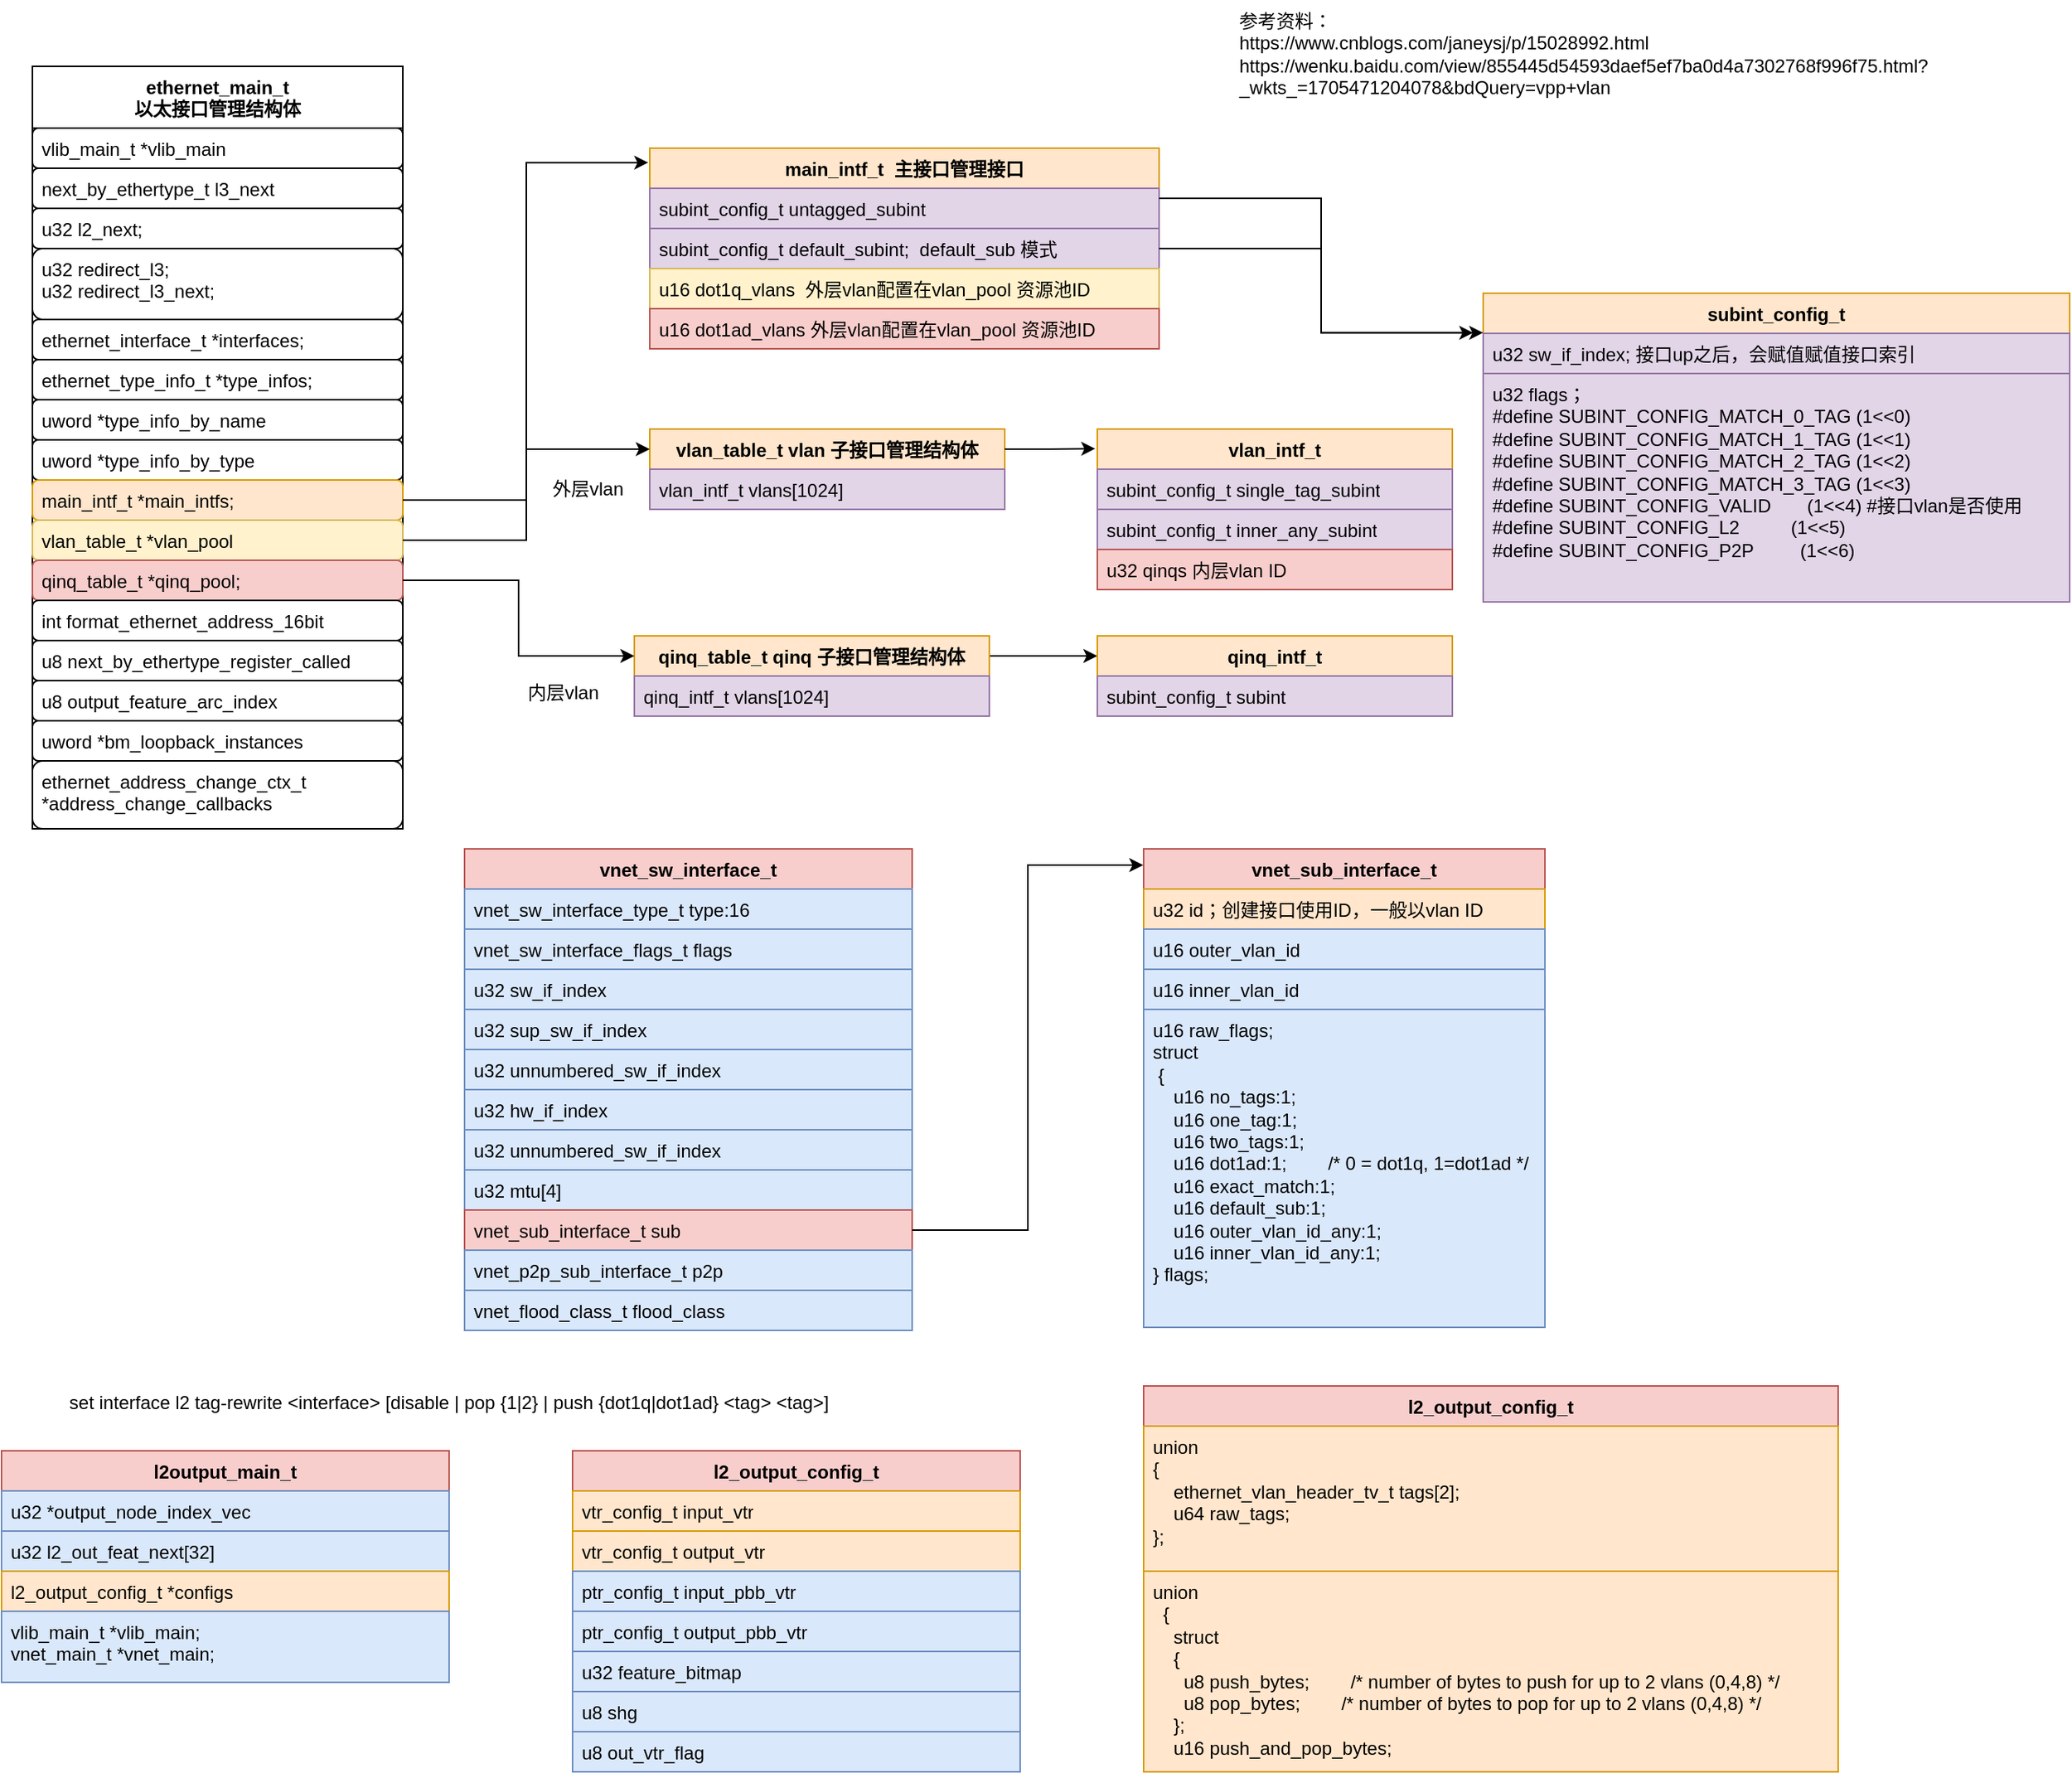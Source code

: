 <mxfile version="22.1.18" type="github">
  <diagram name="第 1 页" id="XMRFgrRb3AEoOU9a7_yg">
    <mxGraphModel dx="2074" dy="1106" grid="1" gridSize="10" guides="1" tooltips="1" connect="1" arrows="1" fold="1" page="1" pageScale="1" pageWidth="827" pageHeight="1169" math="0" shadow="0">
      <root>
        <mxCell id="0" />
        <mxCell id="1" parent="0" />
        <mxCell id="PQ3nd2OZXr9GBDzt29_k-1" value="ethernet_main_t&lt;br&gt;以太接口管理结构体" style="swimlane;fontStyle=1;align=center;verticalAlign=top;childLayout=stackLayout;horizontal=1;startSize=40;horizontalStack=0;resizeParent=1;resizeParentMax=0;resizeLast=0;collapsible=1;marginBottom=0;whiteSpace=wrap;html=1;" parent="1" vertex="1">
          <mxGeometry x="100" y="53" width="240" height="494" as="geometry" />
        </mxCell>
        <mxCell id="PQ3nd2OZXr9GBDzt29_k-2" value="vlib_main_t *vlib_main" style="text;strokeColor=default;fillColor=none;align=left;verticalAlign=top;spacingLeft=4;spacingRight=4;overflow=hidden;rotatable=0;points=[[0,0.5],[1,0.5]];portConstraint=eastwest;whiteSpace=wrap;html=1;rounded=1;" parent="PQ3nd2OZXr9GBDzt29_k-1" vertex="1">
          <mxGeometry y="40" width="240" height="26" as="geometry" />
        </mxCell>
        <mxCell id="PQ3nd2OZXr9GBDzt29_k-4" value="next_by_ethertype_t l3_next" style="text;strokeColor=default;fillColor=none;align=left;verticalAlign=top;spacingLeft=4;spacingRight=4;overflow=hidden;rotatable=0;points=[[0,0.5],[1,0.5]];portConstraint=eastwest;whiteSpace=wrap;html=1;rounded=1;" parent="PQ3nd2OZXr9GBDzt29_k-1" vertex="1">
          <mxGeometry y="66" width="240" height="26" as="geometry" />
        </mxCell>
        <mxCell id="PQ3nd2OZXr9GBDzt29_k-5" value="u32 l2_next;" style="text;strokeColor=default;fillColor=none;align=left;verticalAlign=top;spacingLeft=4;spacingRight=4;overflow=hidden;rotatable=0;points=[[0,0.5],[1,0.5]];portConstraint=eastwest;whiteSpace=wrap;html=1;rounded=1;" parent="PQ3nd2OZXr9GBDzt29_k-1" vertex="1">
          <mxGeometry y="92" width="240" height="26" as="geometry" />
        </mxCell>
        <mxCell id="PQ3nd2OZXr9GBDzt29_k-6" value="&lt;div&gt;u32 redirect_l3;&lt;/div&gt;&lt;div&gt;u32 redirect_l3_next;&lt;/div&gt;" style="text;strokeColor=default;fillColor=none;align=left;verticalAlign=top;spacingLeft=4;spacingRight=4;overflow=hidden;rotatable=0;points=[[0,0.5],[1,0.5]];portConstraint=eastwest;whiteSpace=wrap;html=1;rounded=1;" parent="PQ3nd2OZXr9GBDzt29_k-1" vertex="1">
          <mxGeometry y="118" width="240" height="46" as="geometry" />
        </mxCell>
        <mxCell id="PQ3nd2OZXr9GBDzt29_k-7" value="ethernet_interface_t *interfaces;" style="text;strokeColor=default;fillColor=none;align=left;verticalAlign=top;spacingLeft=4;spacingRight=4;overflow=hidden;rotatable=0;points=[[0,0.5],[1,0.5]];portConstraint=eastwest;whiteSpace=wrap;html=1;rounded=1;" parent="PQ3nd2OZXr9GBDzt29_k-1" vertex="1">
          <mxGeometry y="164" width="240" height="26" as="geometry" />
        </mxCell>
        <mxCell id="PQ3nd2OZXr9GBDzt29_k-8" value="ethernet_type_info_t *type_infos;" style="text;strokeColor=default;fillColor=none;align=left;verticalAlign=top;spacingLeft=4;spacingRight=4;overflow=hidden;rotatable=0;points=[[0,0.5],[1,0.5]];portConstraint=eastwest;whiteSpace=wrap;html=1;rounded=1;" parent="PQ3nd2OZXr9GBDzt29_k-1" vertex="1">
          <mxGeometry y="190" width="240" height="26" as="geometry" />
        </mxCell>
        <mxCell id="PQ3nd2OZXr9GBDzt29_k-9" value="uword *type_info_by_name" style="text;strokeColor=default;fillColor=none;align=left;verticalAlign=top;spacingLeft=4;spacingRight=4;overflow=hidden;rotatable=0;points=[[0,0.5],[1,0.5]];portConstraint=eastwest;whiteSpace=wrap;html=1;rounded=1;" parent="PQ3nd2OZXr9GBDzt29_k-1" vertex="1">
          <mxGeometry y="216" width="240" height="26" as="geometry" />
        </mxCell>
        <mxCell id="PQ3nd2OZXr9GBDzt29_k-10" value="uword *type_info_by_type" style="text;strokeColor=default;fillColor=none;align=left;verticalAlign=top;spacingLeft=4;spacingRight=4;overflow=hidden;rotatable=0;points=[[0,0.5],[1,0.5]];portConstraint=eastwest;whiteSpace=wrap;html=1;rounded=1;" parent="PQ3nd2OZXr9GBDzt29_k-1" vertex="1">
          <mxGeometry y="242" width="240" height="26" as="geometry" />
        </mxCell>
        <mxCell id="PQ3nd2OZXr9GBDzt29_k-11" value="main_intf_t *main_intfs;" style="text;strokeColor=#d79b00;fillColor=#ffe6cc;align=left;verticalAlign=top;spacingLeft=4;spacingRight=4;overflow=hidden;rotatable=0;points=[[0,0.5],[1,0.5]];portConstraint=eastwest;whiteSpace=wrap;html=1;rounded=1;" parent="PQ3nd2OZXr9GBDzt29_k-1" vertex="1">
          <mxGeometry y="268" width="240" height="26" as="geometry" />
        </mxCell>
        <mxCell id="PQ3nd2OZXr9GBDzt29_k-12" value="vlan_table_t *vlan_pool" style="text;strokeColor=#d6b656;fillColor=#fff2cc;align=left;verticalAlign=top;spacingLeft=4;spacingRight=4;overflow=hidden;rotatable=0;points=[[0,0.5],[1,0.5]];portConstraint=eastwest;whiteSpace=wrap;html=1;rounded=1;" parent="PQ3nd2OZXr9GBDzt29_k-1" vertex="1">
          <mxGeometry y="294" width="240" height="26" as="geometry" />
        </mxCell>
        <mxCell id="PQ3nd2OZXr9GBDzt29_k-13" value="qinq_table_t *qinq_pool;" style="text;strokeColor=#b85450;fillColor=#f8cecc;align=left;verticalAlign=top;spacingLeft=4;spacingRight=4;overflow=hidden;rotatable=0;points=[[0,0.5],[1,0.5]];portConstraint=eastwest;whiteSpace=wrap;html=1;rounded=1;" parent="PQ3nd2OZXr9GBDzt29_k-1" vertex="1">
          <mxGeometry y="320" width="240" height="26" as="geometry" />
        </mxCell>
        <mxCell id="PQ3nd2OZXr9GBDzt29_k-14" value="int format_ethernet_address_16bit" style="text;strokeColor=default;fillColor=none;align=left;verticalAlign=top;spacingLeft=4;spacingRight=4;overflow=hidden;rotatable=0;points=[[0,0.5],[1,0.5]];portConstraint=eastwest;whiteSpace=wrap;html=1;rounded=1;" parent="PQ3nd2OZXr9GBDzt29_k-1" vertex="1">
          <mxGeometry y="346" width="240" height="26" as="geometry" />
        </mxCell>
        <mxCell id="PQ3nd2OZXr9GBDzt29_k-15" value="u8 next_by_ethertype_register_called" style="text;strokeColor=default;fillColor=none;align=left;verticalAlign=top;spacingLeft=4;spacingRight=4;overflow=hidden;rotatable=0;points=[[0,0.5],[1,0.5]];portConstraint=eastwest;whiteSpace=wrap;html=1;rounded=1;" parent="PQ3nd2OZXr9GBDzt29_k-1" vertex="1">
          <mxGeometry y="372" width="240" height="26" as="geometry" />
        </mxCell>
        <mxCell id="PQ3nd2OZXr9GBDzt29_k-16" value="u8 output_feature_arc_index" style="text;strokeColor=default;fillColor=none;align=left;verticalAlign=top;spacingLeft=4;spacingRight=4;overflow=hidden;rotatable=0;points=[[0,0.5],[1,0.5]];portConstraint=eastwest;whiteSpace=wrap;html=1;rounded=1;" parent="PQ3nd2OZXr9GBDzt29_k-1" vertex="1">
          <mxGeometry y="398" width="240" height="26" as="geometry" />
        </mxCell>
        <mxCell id="PQ3nd2OZXr9GBDzt29_k-17" value="uword *bm_loopback_instances" style="text;strokeColor=default;fillColor=none;align=left;verticalAlign=top;spacingLeft=4;spacingRight=4;overflow=hidden;rotatable=0;points=[[0,0.5],[1,0.5]];portConstraint=eastwest;whiteSpace=wrap;html=1;rounded=1;" parent="PQ3nd2OZXr9GBDzt29_k-1" vertex="1">
          <mxGeometry y="424" width="240" height="26" as="geometry" />
        </mxCell>
        <mxCell id="PQ3nd2OZXr9GBDzt29_k-18" value="ethernet_address_change_ctx_t *address_change_callbacks" style="text;strokeColor=default;fillColor=none;align=left;verticalAlign=top;spacingLeft=4;spacingRight=4;overflow=hidden;rotatable=0;points=[[0,0.5],[1,0.5]];portConstraint=eastwest;whiteSpace=wrap;html=1;rounded=1;" parent="PQ3nd2OZXr9GBDzt29_k-1" vertex="1">
          <mxGeometry y="450" width="240" height="44" as="geometry" />
        </mxCell>
        <mxCell id="PQ3nd2OZXr9GBDzt29_k-19" value="main_intf_t&amp;nbsp; 主接口管理接口" style="swimlane;fontStyle=1;align=center;verticalAlign=top;childLayout=stackLayout;horizontal=1;startSize=26;horizontalStack=0;resizeParent=1;resizeParentMax=0;resizeLast=0;collapsible=1;marginBottom=0;whiteSpace=wrap;html=1;fillColor=#ffe6cc;strokeColor=#d79b00;" parent="1" vertex="1">
          <mxGeometry x="500" y="106" width="330" height="130" as="geometry" />
        </mxCell>
        <mxCell id="PQ3nd2OZXr9GBDzt29_k-20" value="subint_config_t untagged_subint" style="text;strokeColor=#9673a6;fillColor=#e1d5e7;align=left;verticalAlign=top;spacingLeft=4;spacingRight=4;overflow=hidden;rotatable=0;points=[[0,0.5],[1,0.5]];portConstraint=eastwest;whiteSpace=wrap;html=1;" parent="PQ3nd2OZXr9GBDzt29_k-19" vertex="1">
          <mxGeometry y="26" width="330" height="26" as="geometry" />
        </mxCell>
        <mxCell id="PQ3nd2OZXr9GBDzt29_k-22" value="subint_config_t default_subint;&amp;nbsp; default_sub 模式" style="text;strokeColor=#9673a6;fillColor=#e1d5e7;align=left;verticalAlign=top;spacingLeft=4;spacingRight=4;overflow=hidden;rotatable=0;points=[[0,0.5],[1,0.5]];portConstraint=eastwest;whiteSpace=wrap;html=1;" parent="PQ3nd2OZXr9GBDzt29_k-19" vertex="1">
          <mxGeometry y="52" width="330" height="26" as="geometry" />
        </mxCell>
        <mxCell id="PQ3nd2OZXr9GBDzt29_k-23" value="u16 dot1q_vlans&amp;nbsp; 外层vlan配置在vlan_pool 资源池ID" style="text;strokeColor=#d6b656;fillColor=#fff2cc;align=left;verticalAlign=top;spacingLeft=4;spacingRight=4;overflow=hidden;rotatable=0;points=[[0,0.5],[1,0.5]];portConstraint=eastwest;whiteSpace=wrap;html=1;" parent="PQ3nd2OZXr9GBDzt29_k-19" vertex="1">
          <mxGeometry y="78" width="330" height="26" as="geometry" />
        </mxCell>
        <mxCell id="PQ3nd2OZXr9GBDzt29_k-24" value="u16 dot1ad_vlans 外层vlan配置在vlan_pool 资源池ID" style="text;strokeColor=#b85450;fillColor=#f8cecc;align=left;verticalAlign=top;spacingLeft=4;spacingRight=4;overflow=hidden;rotatable=0;points=[[0,0.5],[1,0.5]];portConstraint=eastwest;whiteSpace=wrap;html=1;" parent="PQ3nd2OZXr9GBDzt29_k-19" vertex="1">
          <mxGeometry y="104" width="330" height="26" as="geometry" />
        </mxCell>
        <mxCell id="PQ3nd2OZXr9GBDzt29_k-25" value="vlan_table_t vlan 子接口管理结构体" style="swimlane;fontStyle=1;align=center;verticalAlign=top;childLayout=stackLayout;horizontal=1;startSize=26;horizontalStack=0;resizeParent=1;resizeParentMax=0;resizeLast=0;collapsible=1;marginBottom=0;whiteSpace=wrap;html=1;fillColor=#ffe6cc;strokeColor=#d79b00;" parent="1" vertex="1">
          <mxGeometry x="500" y="288" width="230" height="52" as="geometry" />
        </mxCell>
        <mxCell id="PQ3nd2OZXr9GBDzt29_k-26" value="vlan_intf_t vlans[1024]" style="text;strokeColor=#9673a6;fillColor=#e1d5e7;align=left;verticalAlign=top;spacingLeft=4;spacingRight=4;overflow=hidden;rotatable=0;points=[[0,0.5],[1,0.5]];portConstraint=eastwest;whiteSpace=wrap;html=1;" parent="PQ3nd2OZXr9GBDzt29_k-25" vertex="1">
          <mxGeometry y="26" width="230" height="26" as="geometry" />
        </mxCell>
        <mxCell id="PQ3nd2OZXr9GBDzt29_k-49" style="edgeStyle=orthogonalEdgeStyle;rounded=0;orthogonalLoop=1;jettySize=auto;html=1;exitX=1;exitY=0.25;exitDx=0;exitDy=0;entryX=0;entryY=0.25;entryDx=0;entryDy=0;" parent="1" source="PQ3nd2OZXr9GBDzt29_k-30" target="PQ3nd2OZXr9GBDzt29_k-36" edge="1">
          <mxGeometry relative="1" as="geometry" />
        </mxCell>
        <mxCell id="PQ3nd2OZXr9GBDzt29_k-30" value="qinq_table_t qinq 子接口管理结构体" style="swimlane;fontStyle=1;align=center;verticalAlign=top;childLayout=stackLayout;horizontal=1;startSize=26;horizontalStack=0;resizeParent=1;resizeParentMax=0;resizeLast=0;collapsible=1;marginBottom=0;whiteSpace=wrap;html=1;fillColor=#ffe6cc;strokeColor=#d79b00;" parent="1" vertex="1">
          <mxGeometry x="490" y="422" width="230" height="52" as="geometry" />
        </mxCell>
        <mxCell id="PQ3nd2OZXr9GBDzt29_k-31" value="qinq_intf_t vlans[1024]" style="text;strokeColor=#9673a6;fillColor=#e1d5e7;align=left;verticalAlign=top;spacingLeft=4;spacingRight=4;overflow=hidden;rotatable=0;points=[[0,0.5],[1,0.5]];portConstraint=eastwest;whiteSpace=wrap;html=1;" parent="PQ3nd2OZXr9GBDzt29_k-30" vertex="1">
          <mxGeometry y="26" width="230" height="26" as="geometry" />
        </mxCell>
        <mxCell id="PQ3nd2OZXr9GBDzt29_k-32" value="vlan_intf_t" style="swimlane;fontStyle=1;align=center;verticalAlign=top;childLayout=stackLayout;horizontal=1;startSize=26;horizontalStack=0;resizeParent=1;resizeParentMax=0;resizeLast=0;collapsible=1;marginBottom=0;whiteSpace=wrap;html=1;fillColor=#ffe6cc;strokeColor=#d79b00;" parent="1" vertex="1">
          <mxGeometry x="790" y="288" width="230" height="104" as="geometry" />
        </mxCell>
        <mxCell id="PQ3nd2OZXr9GBDzt29_k-33" value="subint_config_t single_tag_subint" style="text;strokeColor=#9673a6;fillColor=#e1d5e7;align=left;verticalAlign=top;spacingLeft=4;spacingRight=4;overflow=hidden;rotatable=0;points=[[0,0.5],[1,0.5]];portConstraint=eastwest;whiteSpace=wrap;html=1;" parent="PQ3nd2OZXr9GBDzt29_k-32" vertex="1">
          <mxGeometry y="26" width="230" height="26" as="geometry" />
        </mxCell>
        <mxCell id="PQ3nd2OZXr9GBDzt29_k-34" value="subint_config_t inner_any_subint" style="text;strokeColor=#9673a6;fillColor=#e1d5e7;align=left;verticalAlign=top;spacingLeft=4;spacingRight=4;overflow=hidden;rotatable=0;points=[[0,0.5],[1,0.5]];portConstraint=eastwest;whiteSpace=wrap;html=1;" parent="PQ3nd2OZXr9GBDzt29_k-32" vertex="1">
          <mxGeometry y="52" width="230" height="26" as="geometry" />
        </mxCell>
        <mxCell id="PQ3nd2OZXr9GBDzt29_k-35" value="u32 qinqs 内层vlan ID" style="text;strokeColor=#b85450;fillColor=#f8cecc;align=left;verticalAlign=top;spacingLeft=4;spacingRight=4;overflow=hidden;rotatable=0;points=[[0,0.5],[1,0.5]];portConstraint=eastwest;whiteSpace=wrap;html=1;" parent="PQ3nd2OZXr9GBDzt29_k-32" vertex="1">
          <mxGeometry y="78" width="230" height="26" as="geometry" />
        </mxCell>
        <mxCell id="PQ3nd2OZXr9GBDzt29_k-36" value="qinq_intf_t" style="swimlane;fontStyle=1;align=center;verticalAlign=top;childLayout=stackLayout;horizontal=1;startSize=26;horizontalStack=0;resizeParent=1;resizeParentMax=0;resizeLast=0;collapsible=1;marginBottom=0;whiteSpace=wrap;html=1;fillColor=#ffe6cc;strokeColor=#d79b00;" parent="1" vertex="1">
          <mxGeometry x="790" y="422" width="230" height="52" as="geometry" />
        </mxCell>
        <mxCell id="PQ3nd2OZXr9GBDzt29_k-37" value="subint_config_t subint" style="text;strokeColor=#9673a6;fillColor=#e1d5e7;align=left;verticalAlign=top;spacingLeft=4;spacingRight=4;overflow=hidden;rotatable=0;points=[[0,0.5],[1,0.5]];portConstraint=eastwest;whiteSpace=wrap;html=1;" parent="PQ3nd2OZXr9GBDzt29_k-36" vertex="1">
          <mxGeometry y="26" width="230" height="26" as="geometry" />
        </mxCell>
        <mxCell id="PQ3nd2OZXr9GBDzt29_k-40" value="subint_config_t" style="swimlane;fontStyle=1;align=center;verticalAlign=top;childLayout=stackLayout;horizontal=1;startSize=26;horizontalStack=0;resizeParent=1;resizeParentMax=0;resizeLast=0;collapsible=1;marginBottom=0;whiteSpace=wrap;html=1;fillColor=#ffe6cc;strokeColor=#d79b00;" parent="1" vertex="1">
          <mxGeometry x="1040" y="200" width="380" height="200" as="geometry" />
        </mxCell>
        <mxCell id="PQ3nd2OZXr9GBDzt29_k-41" value="u32 sw_if_index; 接口up之后，会赋值赋值接口索引" style="text;strokeColor=#9673a6;fillColor=#e1d5e7;align=left;verticalAlign=top;spacingLeft=4;spacingRight=4;overflow=hidden;rotatable=0;points=[[0,0.5],[1,0.5]];portConstraint=eastwest;whiteSpace=wrap;html=1;" parent="PQ3nd2OZXr9GBDzt29_k-40" vertex="1">
          <mxGeometry y="26" width="380" height="26" as="geometry" />
        </mxCell>
        <mxCell id="PQ3nd2OZXr9GBDzt29_k-42" value="u32 flags；&lt;br&gt;&lt;div&gt;#define SUBINT_CONFIG_MATCH_0_TAG (1&amp;lt;&amp;lt;0)&lt;/div&gt;&lt;div&gt;#define SUBINT_CONFIG_MATCH_1_TAG (1&amp;lt;&amp;lt;1)&lt;/div&gt;&lt;div&gt;#define SUBINT_CONFIG_MATCH_2_TAG (1&amp;lt;&amp;lt;2)&lt;/div&gt;&lt;div&gt;#define SUBINT_CONFIG_MATCH_3_TAG (1&amp;lt;&amp;lt;3)&lt;/div&gt;&lt;div&gt;#define SUBINT_CONFIG_VALID&amp;nbsp; &amp;nbsp; &amp;nbsp; &amp;nbsp;(1&amp;lt;&amp;lt;4) #接口vlan是否使用&lt;/div&gt;&lt;div&gt;#define SUBINT_CONFIG_L2&amp;nbsp; &amp;nbsp; &amp;nbsp; &amp;nbsp; &amp;nbsp; (1&amp;lt;&amp;lt;5)&lt;/div&gt;&lt;div&gt;#define SUBINT_CONFIG_P2P&amp;nbsp; &amp;nbsp; &amp;nbsp; &amp;nbsp; &amp;nbsp;(1&amp;lt;&amp;lt;6)&lt;/div&gt;" style="text;strokeColor=#9673a6;fillColor=#e1d5e7;align=left;verticalAlign=top;spacingLeft=4;spacingRight=4;overflow=hidden;rotatable=0;points=[[0,0.5],[1,0.5]];portConstraint=eastwest;whiteSpace=wrap;html=1;" parent="PQ3nd2OZXr9GBDzt29_k-40" vertex="1">
          <mxGeometry y="52" width="380" height="148" as="geometry" />
        </mxCell>
        <mxCell id="PQ3nd2OZXr9GBDzt29_k-46" style="edgeStyle=orthogonalEdgeStyle;rounded=0;orthogonalLoop=1;jettySize=auto;html=1;exitX=1;exitY=0.5;exitDx=0;exitDy=0;entryX=0;entryY=0.25;entryDx=0;entryDy=0;" parent="1" source="PQ3nd2OZXr9GBDzt29_k-13" target="PQ3nd2OZXr9GBDzt29_k-30" edge="1">
          <mxGeometry relative="1" as="geometry" />
        </mxCell>
        <mxCell id="PQ3nd2OZXr9GBDzt29_k-47" style="edgeStyle=orthogonalEdgeStyle;rounded=0;orthogonalLoop=1;jettySize=auto;html=1;exitX=1;exitY=0.5;exitDx=0;exitDy=0;entryX=0;entryY=0.25;entryDx=0;entryDy=0;" parent="1" source="PQ3nd2OZXr9GBDzt29_k-12" target="PQ3nd2OZXr9GBDzt29_k-25" edge="1">
          <mxGeometry relative="1" as="geometry" />
        </mxCell>
        <mxCell id="PQ3nd2OZXr9GBDzt29_k-48" style="edgeStyle=orthogonalEdgeStyle;rounded=0;orthogonalLoop=1;jettySize=auto;html=1;exitX=1;exitY=0.5;exitDx=0;exitDy=0;entryX=-0.003;entryY=0.072;entryDx=0;entryDy=0;entryPerimeter=0;" parent="1" source="PQ3nd2OZXr9GBDzt29_k-11" target="PQ3nd2OZXr9GBDzt29_k-19" edge="1">
          <mxGeometry relative="1" as="geometry" />
        </mxCell>
        <mxCell id="PQ3nd2OZXr9GBDzt29_k-50" style="edgeStyle=orthogonalEdgeStyle;rounded=0;orthogonalLoop=1;jettySize=auto;html=1;exitX=1;exitY=0.25;exitDx=0;exitDy=0;entryX=-0.006;entryY=0.122;entryDx=0;entryDy=0;entryPerimeter=0;" parent="1" source="PQ3nd2OZXr9GBDzt29_k-25" target="PQ3nd2OZXr9GBDzt29_k-32" edge="1">
          <mxGeometry relative="1" as="geometry" />
        </mxCell>
        <mxCell id="PQ3nd2OZXr9GBDzt29_k-51" style="edgeStyle=orthogonalEdgeStyle;rounded=0;orthogonalLoop=1;jettySize=auto;html=1;exitX=1;exitY=0.25;exitDx=0;exitDy=0;entryX=-0.017;entryY=0.128;entryDx=0;entryDy=0;entryPerimeter=0;" parent="1" source="PQ3nd2OZXr9GBDzt29_k-19" target="PQ3nd2OZXr9GBDzt29_k-40" edge="1">
          <mxGeometry relative="1" as="geometry" />
        </mxCell>
        <mxCell id="PQ3nd2OZXr9GBDzt29_k-53" style="edgeStyle=orthogonalEdgeStyle;rounded=0;orthogonalLoop=1;jettySize=auto;html=1;exitX=1;exitY=0.5;exitDx=0;exitDy=0;entryX=0;entryY=0.128;entryDx=0;entryDy=0;entryPerimeter=0;" parent="1" source="PQ3nd2OZXr9GBDzt29_k-19" target="PQ3nd2OZXr9GBDzt29_k-40" edge="1">
          <mxGeometry relative="1" as="geometry" />
        </mxCell>
        <mxCell id="PQ3nd2OZXr9GBDzt29_k-55" value="vnet_sw_interface_t" style="swimlane;fontStyle=1;align=center;verticalAlign=top;childLayout=stackLayout;horizontal=1;startSize=26;horizontalStack=0;resizeParent=1;resizeParentMax=0;resizeLast=0;collapsible=1;marginBottom=0;whiteSpace=wrap;html=1;fillColor=#f8cecc;strokeColor=#b85450;" parent="1" vertex="1">
          <mxGeometry x="380" y="560" width="290" height="312" as="geometry" />
        </mxCell>
        <mxCell id="PQ3nd2OZXr9GBDzt29_k-56" value="vnet_sw_interface_type_t type:16" style="text;strokeColor=#6c8ebf;fillColor=#dae8fc;align=left;verticalAlign=top;spacingLeft=4;spacingRight=4;overflow=hidden;rotatable=0;points=[[0,0.5],[1,0.5]];portConstraint=eastwest;whiteSpace=wrap;html=1;" parent="PQ3nd2OZXr9GBDzt29_k-55" vertex="1">
          <mxGeometry y="26" width="290" height="26" as="geometry" />
        </mxCell>
        <mxCell id="PQ3nd2OZXr9GBDzt29_k-58" value="vnet_sw_interface_flags_t flags" style="text;strokeColor=#6c8ebf;fillColor=#dae8fc;align=left;verticalAlign=top;spacingLeft=4;spacingRight=4;overflow=hidden;rotatable=0;points=[[0,0.5],[1,0.5]];portConstraint=eastwest;whiteSpace=wrap;html=1;" parent="PQ3nd2OZXr9GBDzt29_k-55" vertex="1">
          <mxGeometry y="52" width="290" height="26" as="geometry" />
        </mxCell>
        <mxCell id="PQ3nd2OZXr9GBDzt29_k-65" value="u32 sw_if_index" style="text;strokeColor=#6c8ebf;fillColor=#dae8fc;align=left;verticalAlign=top;spacingLeft=4;spacingRight=4;overflow=hidden;rotatable=0;points=[[0,0.5],[1,0.5]];portConstraint=eastwest;whiteSpace=wrap;html=1;" parent="PQ3nd2OZXr9GBDzt29_k-55" vertex="1">
          <mxGeometry y="78" width="290" height="26" as="geometry" />
        </mxCell>
        <mxCell id="PQ3nd2OZXr9GBDzt29_k-66" value="u32 sup_sw_if_index" style="text;strokeColor=#6c8ebf;fillColor=#dae8fc;align=left;verticalAlign=top;spacingLeft=4;spacingRight=4;overflow=hidden;rotatable=0;points=[[0,0.5],[1,0.5]];portConstraint=eastwest;whiteSpace=wrap;html=1;" parent="PQ3nd2OZXr9GBDzt29_k-55" vertex="1">
          <mxGeometry y="104" width="290" height="26" as="geometry" />
        </mxCell>
        <mxCell id="PQ3nd2OZXr9GBDzt29_k-67" value="u32 unnumbered_sw_if_index" style="text;strokeColor=#6c8ebf;fillColor=#dae8fc;align=left;verticalAlign=top;spacingLeft=4;spacingRight=4;overflow=hidden;rotatable=0;points=[[0,0.5],[1,0.5]];portConstraint=eastwest;whiteSpace=wrap;html=1;" parent="PQ3nd2OZXr9GBDzt29_k-55" vertex="1">
          <mxGeometry y="130" width="290" height="26" as="geometry" />
        </mxCell>
        <mxCell id="PQ3nd2OZXr9GBDzt29_k-68" value="u32 hw_if_index" style="text;strokeColor=#6c8ebf;fillColor=#dae8fc;align=left;verticalAlign=top;spacingLeft=4;spacingRight=4;overflow=hidden;rotatable=0;points=[[0,0.5],[1,0.5]];portConstraint=eastwest;whiteSpace=wrap;html=1;" parent="PQ3nd2OZXr9GBDzt29_k-55" vertex="1">
          <mxGeometry y="156" width="290" height="26" as="geometry" />
        </mxCell>
        <mxCell id="PQ3nd2OZXr9GBDzt29_k-69" value="u32 unnumbered_sw_if_index" style="text;strokeColor=#6c8ebf;fillColor=#dae8fc;align=left;verticalAlign=top;spacingLeft=4;spacingRight=4;overflow=hidden;rotatable=0;points=[[0,0.5],[1,0.5]];portConstraint=eastwest;whiteSpace=wrap;html=1;" parent="PQ3nd2OZXr9GBDzt29_k-55" vertex="1">
          <mxGeometry y="182" width="290" height="26" as="geometry" />
        </mxCell>
        <mxCell id="PQ3nd2OZXr9GBDzt29_k-70" value="u32 mtu[4]" style="text;strokeColor=#6c8ebf;fillColor=#dae8fc;align=left;verticalAlign=top;spacingLeft=4;spacingRight=4;overflow=hidden;rotatable=0;points=[[0,0.5],[1,0.5]];portConstraint=eastwest;whiteSpace=wrap;html=1;" parent="PQ3nd2OZXr9GBDzt29_k-55" vertex="1">
          <mxGeometry y="208" width="290" height="26" as="geometry" />
        </mxCell>
        <mxCell id="PQ3nd2OZXr9GBDzt29_k-71" value="vnet_sub_interface_t sub" style="text;strokeColor=#b85450;fillColor=#f8cecc;align=left;verticalAlign=top;spacingLeft=4;spacingRight=4;overflow=hidden;rotatable=0;points=[[0,0.5],[1,0.5]];portConstraint=eastwest;whiteSpace=wrap;html=1;" parent="PQ3nd2OZXr9GBDzt29_k-55" vertex="1">
          <mxGeometry y="234" width="290" height="26" as="geometry" />
        </mxCell>
        <mxCell id="PQ3nd2OZXr9GBDzt29_k-72" value="vnet_p2p_sub_interface_t p2p" style="text;strokeColor=#6c8ebf;fillColor=#dae8fc;align=left;verticalAlign=top;spacingLeft=4;spacingRight=4;overflow=hidden;rotatable=0;points=[[0,0.5],[1,0.5]];portConstraint=eastwest;whiteSpace=wrap;html=1;" parent="PQ3nd2OZXr9GBDzt29_k-55" vertex="1">
          <mxGeometry y="260" width="290" height="26" as="geometry" />
        </mxCell>
        <mxCell id="PQ3nd2OZXr9GBDzt29_k-73" value="vnet_flood_class_t flood_class" style="text;strokeColor=#6c8ebf;fillColor=#dae8fc;align=left;verticalAlign=top;spacingLeft=4;spacingRight=4;overflow=hidden;rotatable=0;points=[[0,0.5],[1,0.5]];portConstraint=eastwest;whiteSpace=wrap;html=1;" parent="PQ3nd2OZXr9GBDzt29_k-55" vertex="1">
          <mxGeometry y="286" width="290" height="26" as="geometry" />
        </mxCell>
        <mxCell id="PQ3nd2OZXr9GBDzt29_k-59" value="vnet_sub_interface_t" style="swimlane;fontStyle=1;align=center;verticalAlign=top;childLayout=stackLayout;horizontal=1;startSize=26;horizontalStack=0;resizeParent=1;resizeParentMax=0;resizeLast=0;collapsible=1;marginBottom=0;whiteSpace=wrap;html=1;fillColor=#f8cecc;strokeColor=#b85450;" parent="1" vertex="1">
          <mxGeometry x="820" y="560" width="260" height="310" as="geometry" />
        </mxCell>
        <mxCell id="PQ3nd2OZXr9GBDzt29_k-60" value="u32 id；创建接口使用ID，一般以vlan ID" style="text;strokeColor=#d79b00;fillColor=#ffe6cc;align=left;verticalAlign=top;spacingLeft=4;spacingRight=4;overflow=hidden;rotatable=0;points=[[0,0.5],[1,0.5]];portConstraint=eastwest;whiteSpace=wrap;html=1;" parent="PQ3nd2OZXr9GBDzt29_k-59" vertex="1">
          <mxGeometry y="26" width="260" height="26" as="geometry" />
        </mxCell>
        <mxCell id="PQ3nd2OZXr9GBDzt29_k-62" value="u16 outer_vlan_id" style="text;strokeColor=#6c8ebf;fillColor=#dae8fc;align=left;verticalAlign=top;spacingLeft=4;spacingRight=4;overflow=hidden;rotatable=0;points=[[0,0.5],[1,0.5]];portConstraint=eastwest;whiteSpace=wrap;html=1;" parent="PQ3nd2OZXr9GBDzt29_k-59" vertex="1">
          <mxGeometry y="52" width="260" height="26" as="geometry" />
        </mxCell>
        <mxCell id="PQ3nd2OZXr9GBDzt29_k-63" value="u16 inner_vlan_id" style="text;strokeColor=#6c8ebf;fillColor=#dae8fc;align=left;verticalAlign=top;spacingLeft=4;spacingRight=4;overflow=hidden;rotatable=0;points=[[0,0.5],[1,0.5]];portConstraint=eastwest;whiteSpace=wrap;html=1;" parent="PQ3nd2OZXr9GBDzt29_k-59" vertex="1">
          <mxGeometry y="78" width="260" height="26" as="geometry" />
        </mxCell>
        <mxCell id="PQ3nd2OZXr9GBDzt29_k-64" value="&lt;div&gt;u16 raw_flags;&lt;/div&gt;&lt;div&gt;struct&lt;/div&gt;&lt;div&gt;&amp;nbsp;{&lt;/div&gt;&lt;div&gt;&amp;nbsp; &amp;nbsp; u16 no_tags:1;&lt;span style=&quot;&quot;&gt;&lt;/span&gt;&lt;/div&gt;&lt;div&gt;&lt;span style=&quot;&quot;&gt;&lt;span style=&quot;&quot;&gt;&lt;span style=&quot;white-space: pre;&quot;&gt;&amp;nbsp;&amp;nbsp;&amp;nbsp;&amp;nbsp;&lt;/span&gt;&lt;/span&gt;u16 one_tag:1;&lt;/span&gt;&lt;/div&gt;&lt;div&gt;&lt;span style=&quot;&quot;&gt;&lt;span style=&quot;&quot;&gt;&lt;span style=&quot;white-space: pre;&quot;&gt;&amp;nbsp;&amp;nbsp;&amp;nbsp;&amp;nbsp;&lt;/span&gt;&lt;/span&gt;u16 two_tags:1;&lt;/span&gt;&lt;/div&gt;&lt;div&gt;&lt;span style=&quot;&quot;&gt;&lt;span style=&quot;&quot;&gt;&lt;span style=&quot;white-space: pre;&quot;&gt;&amp;nbsp;&amp;nbsp;&amp;nbsp;&amp;nbsp;&lt;/span&gt;&lt;/span&gt;u16 dot1ad:1;&lt;span style=&quot;&quot;&gt;&lt;span style=&quot;white-space: pre;&quot;&gt;&amp;nbsp;&amp;nbsp;&amp;nbsp;&amp;nbsp;&lt;/span&gt;&lt;span style=&quot;white-space: pre;&quot;&gt;&amp;nbsp;&amp;nbsp;&amp;nbsp;&amp;nbsp;&lt;/span&gt;&lt;/span&gt;/* 0 = dot1q, 1=dot1ad */&lt;/span&gt;&lt;/div&gt;&lt;div&gt;&lt;span style=&quot;&quot;&gt;&lt;span style=&quot;&quot;&gt;&lt;span style=&quot;white-space: pre;&quot;&gt;&amp;nbsp;&amp;nbsp;&amp;nbsp;&amp;nbsp;&lt;/span&gt;&lt;/span&gt;u16 exact_match:1;&lt;/span&gt;&lt;/div&gt;&lt;div&gt;&lt;span style=&quot;&quot;&gt;&lt;span style=&quot;&quot;&gt;&lt;span style=&quot;white-space: pre;&quot;&gt;&amp;nbsp;&amp;nbsp;&amp;nbsp;&amp;nbsp;&lt;/span&gt;&lt;/span&gt;u16 default_sub:1;&lt;/span&gt;&lt;/div&gt;&lt;div&gt;&lt;span style=&quot;&quot;&gt;&lt;span style=&quot;&quot;&gt;&lt;span style=&quot;white-space: pre;&quot;&gt;&amp;nbsp;&amp;nbsp;&amp;nbsp;&amp;nbsp;&lt;/span&gt;&lt;/span&gt;u16 outer_vlan_id_any:1;&lt;/span&gt;&lt;/div&gt;&lt;div&gt;&lt;span style=&quot;&quot;&gt;&lt;span style=&quot;&quot;&gt;&lt;span style=&quot;white-space: pre;&quot;&gt;&amp;nbsp;&amp;nbsp;&amp;nbsp;&amp;nbsp;&lt;/span&gt;&lt;/span&gt;u16 inner_vlan_id_any:1;&lt;/span&gt;&lt;/div&gt;&lt;div&gt;&lt;span style=&quot;background-color: initial;&quot;&gt;} flags;&lt;/span&gt;&lt;/div&gt;" style="text;strokeColor=#6c8ebf;fillColor=#dae8fc;align=left;verticalAlign=top;spacingLeft=4;spacingRight=4;overflow=hidden;rotatable=0;points=[[0,0.5],[1,0.5]];portConstraint=eastwest;whiteSpace=wrap;html=1;" parent="PQ3nd2OZXr9GBDzt29_k-59" vertex="1">
          <mxGeometry y="104" width="260" height="206" as="geometry" />
        </mxCell>
        <mxCell id="PQ3nd2OZXr9GBDzt29_k-74" style="edgeStyle=orthogonalEdgeStyle;rounded=0;orthogonalLoop=1;jettySize=auto;html=1;exitX=1;exitY=0.5;exitDx=0;exitDy=0;entryX=-0.001;entryY=0.034;entryDx=0;entryDy=0;entryPerimeter=0;" parent="1" source="PQ3nd2OZXr9GBDzt29_k-71" target="PQ3nd2OZXr9GBDzt29_k-59" edge="1">
          <mxGeometry relative="1" as="geometry" />
        </mxCell>
        <mxCell id="spN8scleawRagmmVJ5R6-1" value="l2output_main_t" style="swimlane;fontStyle=1;align=center;verticalAlign=top;childLayout=stackLayout;horizontal=1;startSize=26;horizontalStack=0;resizeParent=1;resizeParentMax=0;resizeLast=0;collapsible=1;marginBottom=0;whiteSpace=wrap;html=1;fillColor=#f8cecc;strokeColor=#b85450;" vertex="1" parent="1">
          <mxGeometry x="80" y="950" width="290" height="150" as="geometry" />
        </mxCell>
        <mxCell id="spN8scleawRagmmVJ5R6-2" value="u32 *output_node_index_vec" style="text;strokeColor=#6c8ebf;fillColor=#dae8fc;align=left;verticalAlign=top;spacingLeft=4;spacingRight=4;overflow=hidden;rotatable=0;points=[[0,0.5],[1,0.5]];portConstraint=eastwest;whiteSpace=wrap;html=1;" vertex="1" parent="spN8scleawRagmmVJ5R6-1">
          <mxGeometry y="26" width="290" height="26" as="geometry" />
        </mxCell>
        <mxCell id="spN8scleawRagmmVJ5R6-3" value="u32 l2_out_feat_next[32]" style="text;strokeColor=#6c8ebf;fillColor=#dae8fc;align=left;verticalAlign=top;spacingLeft=4;spacingRight=4;overflow=hidden;rotatable=0;points=[[0,0.5],[1,0.5]];portConstraint=eastwest;whiteSpace=wrap;html=1;" vertex="1" parent="spN8scleawRagmmVJ5R6-1">
          <mxGeometry y="52" width="290" height="26" as="geometry" />
        </mxCell>
        <mxCell id="spN8scleawRagmmVJ5R6-4" value="l2_output_config_t *configs" style="text;strokeColor=#d79b00;fillColor=#ffe6cc;align=left;verticalAlign=top;spacingLeft=4;spacingRight=4;overflow=hidden;rotatable=0;points=[[0,0.5],[1,0.5]];portConstraint=eastwest;whiteSpace=wrap;html=1;" vertex="1" parent="spN8scleawRagmmVJ5R6-1">
          <mxGeometry y="78" width="290" height="26" as="geometry" />
        </mxCell>
        <mxCell id="spN8scleawRagmmVJ5R6-5" value="&lt;div&gt;vlib_main_t *vlib_main;&lt;/div&gt;&lt;div&gt;vnet_main_t *vnet_main;&lt;/div&gt;" style="text;strokeColor=#6c8ebf;fillColor=#dae8fc;align=left;verticalAlign=top;spacingLeft=4;spacingRight=4;overflow=hidden;rotatable=0;points=[[0,0.5],[1,0.5]];portConstraint=eastwest;whiteSpace=wrap;html=1;" vertex="1" parent="spN8scleawRagmmVJ5R6-1">
          <mxGeometry y="104" width="290" height="46" as="geometry" />
        </mxCell>
        <mxCell id="spN8scleawRagmmVJ5R6-13" value="l2_output_config_t" style="swimlane;fontStyle=1;align=center;verticalAlign=top;childLayout=stackLayout;horizontal=1;startSize=26;horizontalStack=0;resizeParent=1;resizeParentMax=0;resizeLast=0;collapsible=1;marginBottom=0;whiteSpace=wrap;html=1;fillColor=#f8cecc;strokeColor=#b85450;" vertex="1" parent="1">
          <mxGeometry x="450" y="950" width="290" height="208" as="geometry" />
        </mxCell>
        <mxCell id="spN8scleawRagmmVJ5R6-14" value="vtr_config_t input_vtr" style="text;strokeColor=#d79b00;fillColor=#ffe6cc;align=left;verticalAlign=top;spacingLeft=4;spacingRight=4;overflow=hidden;rotatable=0;points=[[0,0.5],[1,0.5]];portConstraint=eastwest;whiteSpace=wrap;html=1;" vertex="1" parent="spN8scleawRagmmVJ5R6-13">
          <mxGeometry y="26" width="290" height="26" as="geometry" />
        </mxCell>
        <mxCell id="spN8scleawRagmmVJ5R6-15" value="vtr_config_t output_vtr" style="text;strokeColor=#d79b00;fillColor=#ffe6cc;align=left;verticalAlign=top;spacingLeft=4;spacingRight=4;overflow=hidden;rotatable=0;points=[[0,0.5],[1,0.5]];portConstraint=eastwest;whiteSpace=wrap;html=1;" vertex="1" parent="spN8scleawRagmmVJ5R6-13">
          <mxGeometry y="52" width="290" height="26" as="geometry" />
        </mxCell>
        <mxCell id="spN8scleawRagmmVJ5R6-16" value="ptr_config_t input_pbb_vtr" style="text;strokeColor=#6c8ebf;fillColor=#dae8fc;align=left;verticalAlign=top;spacingLeft=4;spacingRight=4;overflow=hidden;rotatable=0;points=[[0,0.5],[1,0.5]];portConstraint=eastwest;whiteSpace=wrap;html=1;" vertex="1" parent="spN8scleawRagmmVJ5R6-13">
          <mxGeometry y="78" width="290" height="26" as="geometry" />
        </mxCell>
        <mxCell id="spN8scleawRagmmVJ5R6-17" value="ptr_config_t output_pbb_vtr" style="text;strokeColor=#6c8ebf;fillColor=#dae8fc;align=left;verticalAlign=top;spacingLeft=4;spacingRight=4;overflow=hidden;rotatable=0;points=[[0,0.5],[1,0.5]];portConstraint=eastwest;whiteSpace=wrap;html=1;" vertex="1" parent="spN8scleawRagmmVJ5R6-13">
          <mxGeometry y="104" width="290" height="26" as="geometry" />
        </mxCell>
        <mxCell id="spN8scleawRagmmVJ5R6-18" value="u32 feature_bitmap" style="text;strokeColor=#6c8ebf;fillColor=#dae8fc;align=left;verticalAlign=top;spacingLeft=4;spacingRight=4;overflow=hidden;rotatable=0;points=[[0,0.5],[1,0.5]];portConstraint=eastwest;whiteSpace=wrap;html=1;" vertex="1" parent="spN8scleawRagmmVJ5R6-13">
          <mxGeometry y="130" width="290" height="26" as="geometry" />
        </mxCell>
        <mxCell id="spN8scleawRagmmVJ5R6-19" value="u8 shg" style="text;strokeColor=#6c8ebf;fillColor=#dae8fc;align=left;verticalAlign=top;spacingLeft=4;spacingRight=4;overflow=hidden;rotatable=0;points=[[0,0.5],[1,0.5]];portConstraint=eastwest;whiteSpace=wrap;html=1;" vertex="1" parent="spN8scleawRagmmVJ5R6-13">
          <mxGeometry y="156" width="290" height="26" as="geometry" />
        </mxCell>
        <mxCell id="spN8scleawRagmmVJ5R6-20" value="u8 out_vtr_flag" style="text;strokeColor=#6c8ebf;fillColor=#dae8fc;align=left;verticalAlign=top;spacingLeft=4;spacingRight=4;overflow=hidden;rotatable=0;points=[[0,0.5],[1,0.5]];portConstraint=eastwest;whiteSpace=wrap;html=1;" vertex="1" parent="spN8scleawRagmmVJ5R6-13">
          <mxGeometry y="182" width="290" height="26" as="geometry" />
        </mxCell>
        <mxCell id="spN8scleawRagmmVJ5R6-21" value="l2_output_config_t" style="swimlane;fontStyle=1;align=center;verticalAlign=top;childLayout=stackLayout;horizontal=1;startSize=26;horizontalStack=0;resizeParent=1;resizeParentMax=0;resizeLast=0;collapsible=1;marginBottom=0;whiteSpace=wrap;html=1;fillColor=#f8cecc;strokeColor=#b85450;" vertex="1" parent="1">
          <mxGeometry x="820" y="908" width="450" height="250" as="geometry" />
        </mxCell>
        <mxCell id="spN8scleawRagmmVJ5R6-22" value="&lt;div&gt;union&lt;/div&gt;&lt;div&gt;&lt;span style=&quot;background-color: initial;&quot;&gt;{&lt;/span&gt;&lt;/div&gt;&lt;div&gt;&amp;nbsp; &amp;nbsp; ethernet_vlan_header_tv_t tags[2];&lt;/div&gt;&lt;div&gt;&amp;nbsp; &amp;nbsp; u64 raw_tags;&lt;/div&gt;&lt;div&gt;};&lt;/div&gt;" style="text;strokeColor=#d79b00;fillColor=#ffe6cc;align=left;verticalAlign=top;spacingLeft=4;spacingRight=4;overflow=hidden;rotatable=0;points=[[0,0.5],[1,0.5]];portConstraint=eastwest;whiteSpace=wrap;html=1;" vertex="1" parent="spN8scleawRagmmVJ5R6-21">
          <mxGeometry y="26" width="450" height="94" as="geometry" />
        </mxCell>
        <mxCell id="spN8scleawRagmmVJ5R6-23" value="&lt;div&gt;union&lt;/div&gt;&lt;div&gt;&amp;nbsp; {&lt;/div&gt;&lt;div&gt;&amp;nbsp; &amp;nbsp; struct&lt;/div&gt;&lt;div&gt;&amp;nbsp; &amp;nbsp; {&lt;/div&gt;&lt;div&gt;&amp;nbsp; &amp;nbsp; &amp;nbsp; u8 push_bytes;&lt;span style=&quot;white-space: pre;&quot;&gt;&amp;nbsp;&amp;nbsp;&amp;nbsp;&amp;nbsp;&lt;/span&gt;&lt;span style=&quot;white-space: pre;&quot;&gt;&amp;nbsp;&amp;nbsp;&amp;nbsp;&amp;nbsp;&lt;/span&gt;/* number of bytes to push for up to 2 vlans (0,4,8) */&lt;/div&gt;&lt;div&gt;&amp;nbsp; &amp;nbsp; &amp;nbsp; u8 pop_bytes;&lt;span style=&quot;&quot;&gt;&lt;span style=&quot;white-space: pre;&quot;&gt;&amp;nbsp;&amp;nbsp;&amp;nbsp;&amp;nbsp;&lt;/span&gt;&lt;span style=&quot;white-space: pre;&quot;&gt;&amp;nbsp;&amp;nbsp;&amp;nbsp;&amp;nbsp;&lt;/span&gt;&lt;/span&gt;/* number of bytes to pop for up to 2 vlans (0,4,8) */&lt;/div&gt;&lt;div&gt;&amp;nbsp; &amp;nbsp; };&lt;/div&gt;&lt;div&gt;&amp;nbsp; &amp;nbsp; u16 push_and_pop_bytes;&lt;/div&gt;" style="text;strokeColor=#d79b00;fillColor=#ffe6cc;align=left;verticalAlign=top;spacingLeft=4;spacingRight=4;overflow=hidden;rotatable=0;points=[[0,0.5],[1,0.5]];portConstraint=eastwest;whiteSpace=wrap;html=1;" vertex="1" parent="spN8scleawRagmmVJ5R6-21">
          <mxGeometry y="120" width="450" height="130" as="geometry" />
        </mxCell>
        <mxCell id="spN8scleawRagmmVJ5R6-29" value="set interface l2 tag-rewrite &amp;lt;interface&amp;gt; [disable | pop {1|2} | push {dot1q|dot1ad} &amp;lt;tag&amp;gt; &amp;lt;tag&amp;gt;]" style="text;html=1;strokeColor=none;fillColor=none;align=center;verticalAlign=middle;whiteSpace=wrap;rounded=0;" vertex="1" parent="1">
          <mxGeometry x="100" y="904" width="540" height="30" as="geometry" />
        </mxCell>
        <mxCell id="spN8scleawRagmmVJ5R6-30" value="参考资料：&lt;br&gt;https://www.cnblogs.com/janeysj/p/15028992.html&lt;br&gt;https://wenku.baidu.com/view/855445d54593daef5ef7ba0d4a7302768f996f75.html?_wkts_=1705471204078&amp;amp;bdQuery=vpp+vlan" style="text;html=1;strokeColor=none;fillColor=none;align=left;verticalAlign=middle;whiteSpace=wrap;rounded=0;" vertex="1" parent="1">
          <mxGeometry x="880" y="10" width="490" height="70" as="geometry" />
        </mxCell>
        <mxCell id="spN8scleawRagmmVJ5R6-31" value="外层vlan" style="text;html=1;strokeColor=none;fillColor=none;align=center;verticalAlign=middle;whiteSpace=wrap;rounded=0;" vertex="1" parent="1">
          <mxGeometry x="430" y="312" width="60" height="30" as="geometry" />
        </mxCell>
        <mxCell id="spN8scleawRagmmVJ5R6-32" value="内层vlan" style="text;html=1;strokeColor=none;fillColor=none;align=center;verticalAlign=middle;whiteSpace=wrap;rounded=0;" vertex="1" parent="1">
          <mxGeometry x="414" y="444" width="60" height="30" as="geometry" />
        </mxCell>
      </root>
    </mxGraphModel>
  </diagram>
</mxfile>
